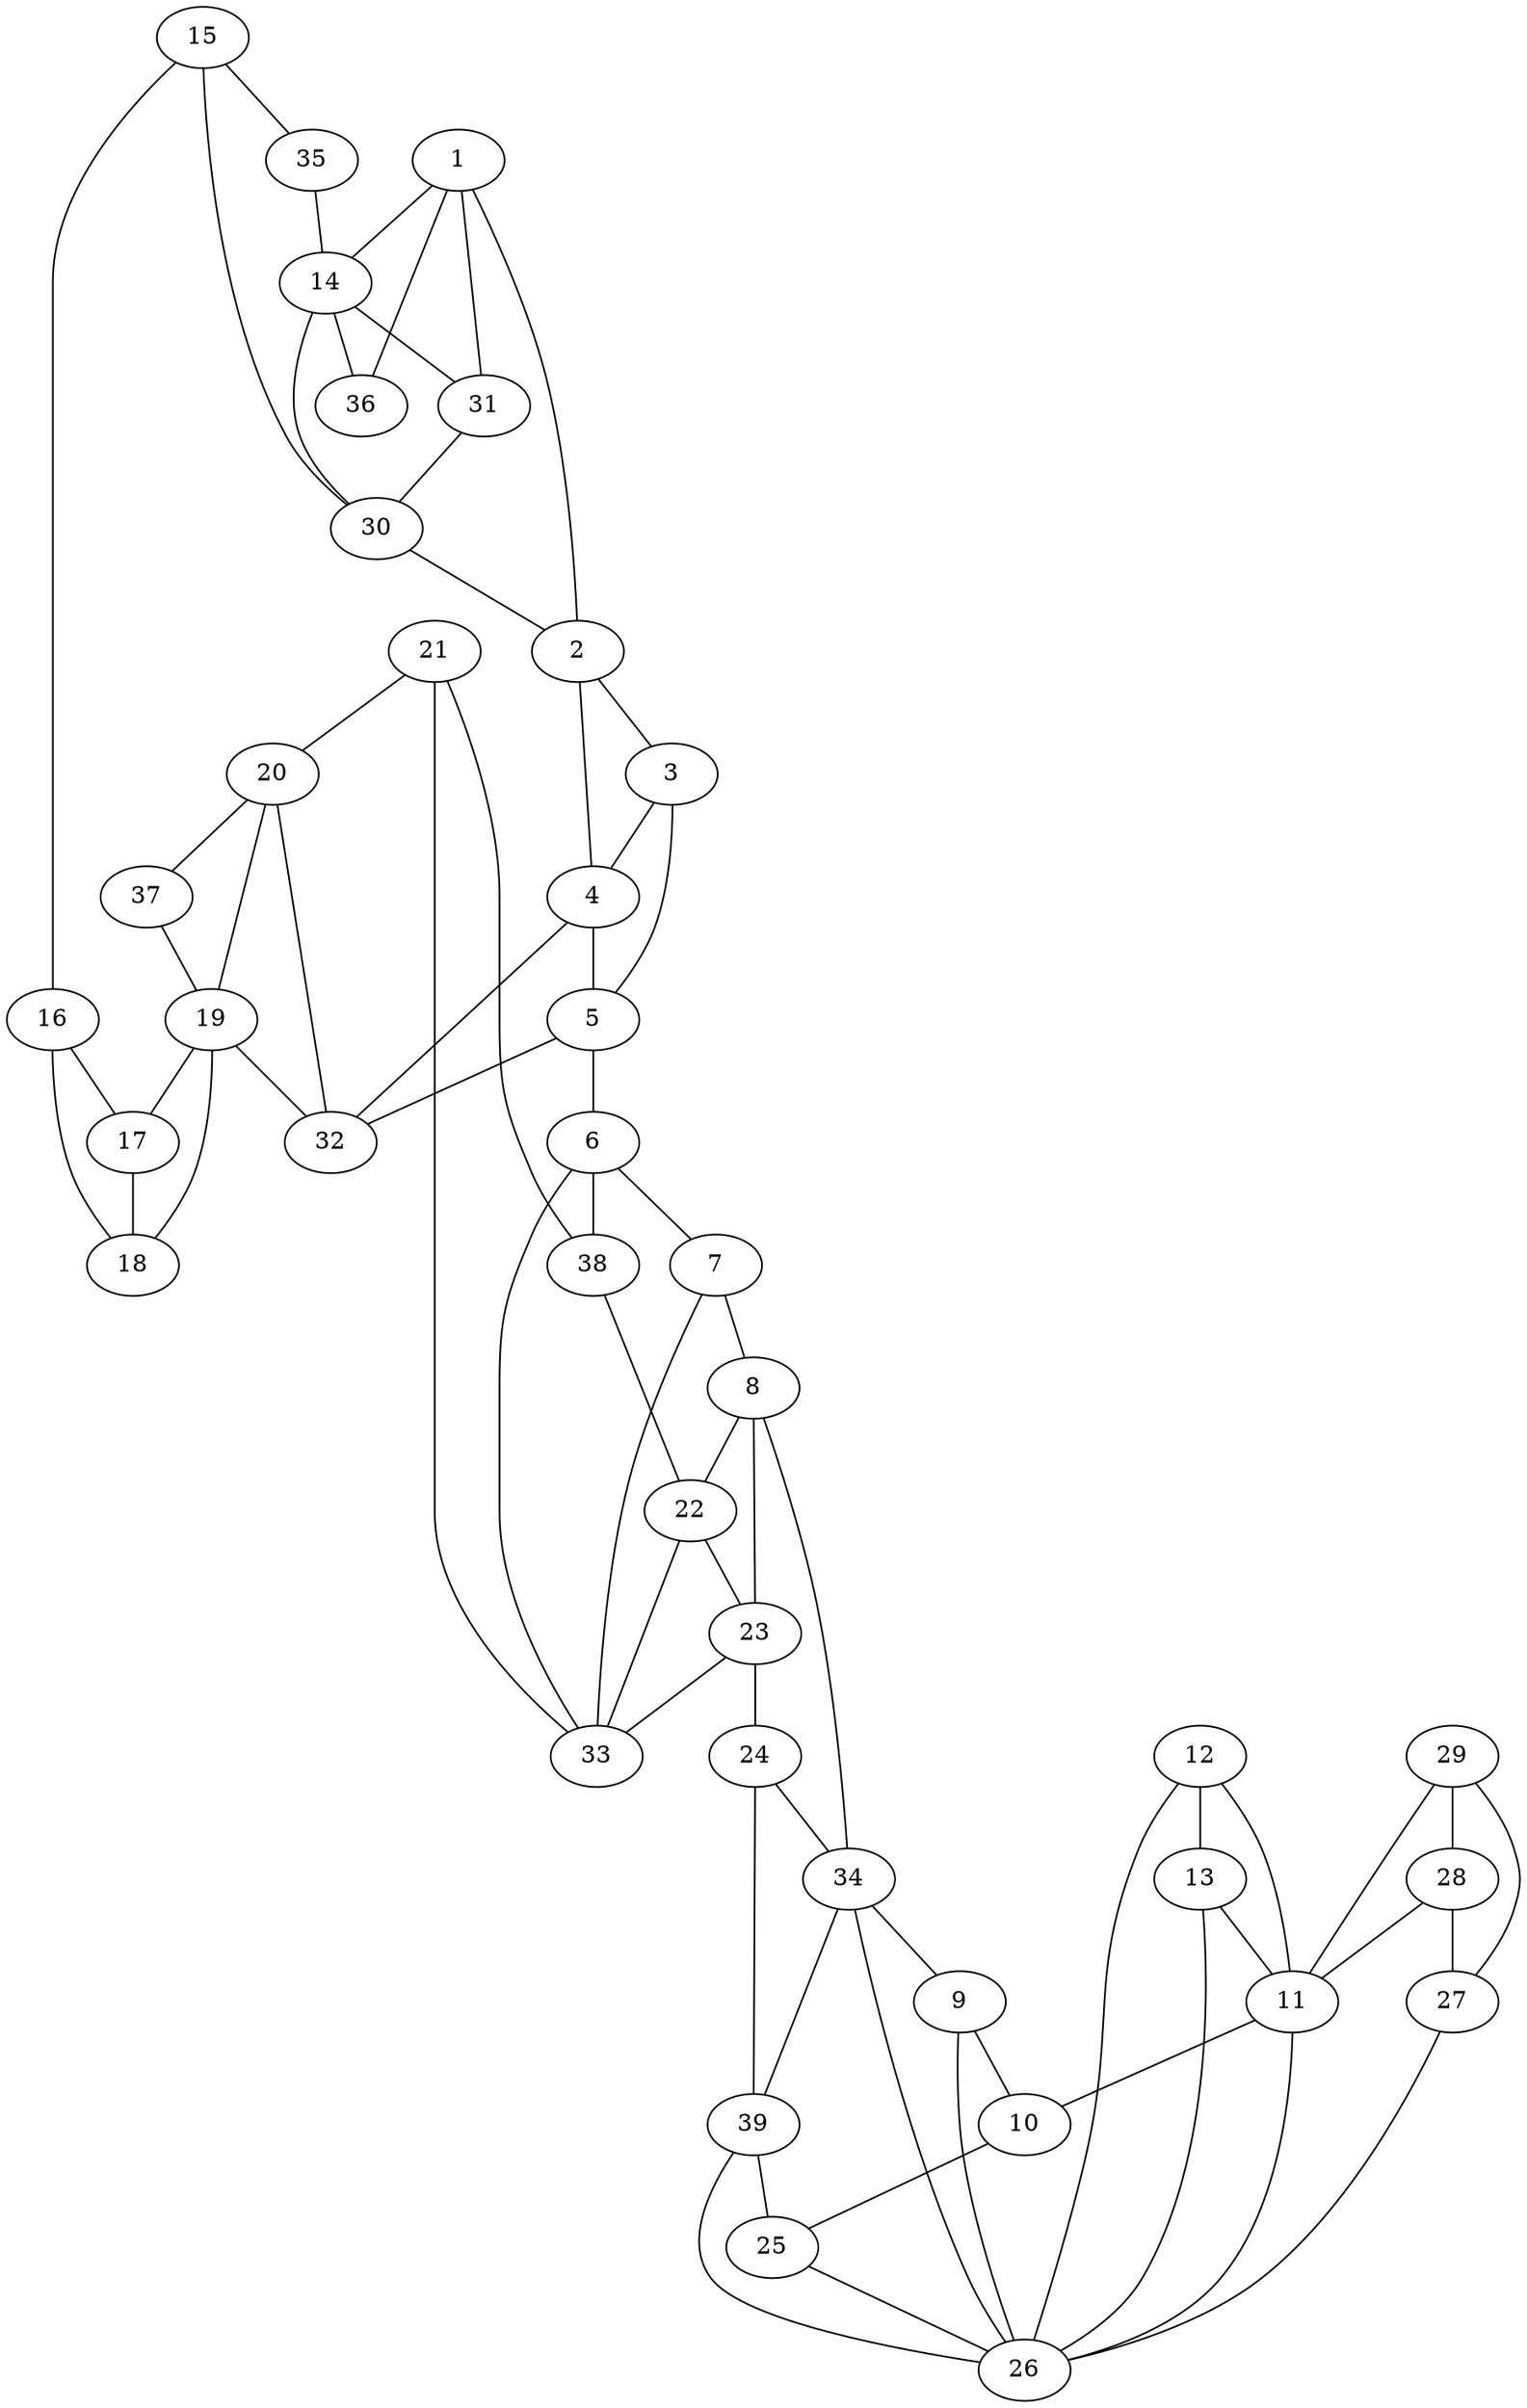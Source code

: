 graph pdb1qrd {
	1	 [aaLength=15,
		sequence=FNYAMKEAAVEALKK,
		type=0];
	14	 [aaLength=15,
		sequence=FNYAMKEAAVEALKK,
		type=0];
	1 -- 14	 [distance0="21.42024",
		frequency=1,
		type0=1];
	31	 [aaLength=6,
		sequence=RALIVL,
		type=1];
	1 -- 31	 [distance0="22.8279",
		frequency=1,
		type0=2];
	36	 [aaLength=7,
		sequence=RALIVLA,
		type=1];
	1 -- 36	 [distance0="22.8279",
		frequency=1,
		type0=3];
	2	 [aaLength=3,
		sequence=RND,
		type=0];
	2 -- 1	 [distance0="45.15086",
		frequency=1,
		type0=3];
	3	 [aaLength=11,
		sequence=YPVESSLAYKE,
		type=0];
	2 -- 3	 [distance0="19.11015",
		distance1="12.0",
		frequency=2,
		type0=1,
		type1=4];
	4	 [aaLength=12,
		sequence=PDIVAEQKKLEA,
		type=0];
	2 -- 4	 [distance0="34.09114",
		frequency=1,
		type0=2];
	3 -- 4	 [distance0="17.92321",
		distance1="4.0",
		frequency=2,
		type0=1,
		type1=4];
	5	 [aaLength=10,
		sequence=AILKGWFERV,
		type=0];
	3 -- 5	 [distance0="43.05316",
		frequency=1,
		type0=3];
	4 -- 5	 [distance0="30.37811",
		frequency=1,
		type0=2];
	32	 [aaLength=7,
		sequence=LVIFQFP,
		type=1];
	4 -- 32	 [distance0="33.88941",
		distance1="2.0",
		frequency=2,
		type0=3,
		type1=4];
	6	 [aaLength=3,
		sequence=YDK,
		type=0];
	5 -- 6	 [distance0="30.32545",
		distance1="12.0",
		frequency=2,
		type0=1,
		type1=4];
	5 -- 32	 [distance0="39.47373",
		frequency=1,
		type0=3];
	7	 [aaLength=3,
		sequence=SMY,
		type=0];
	6 -- 7	 [distance0="23.72455",
		frequency=1,
		type0=3];
	33	 [aaLength=7,
		sequence=KTLLSIT,
		type=1];
	6 -- 33	 [distance0="22.53097",
		distance1="6.0",
		frequency=2,
		type0=1,
		type1=4];
	38	 [aaLength=7,
		sequence=KTLLSIT,
		type=1];
	6 -- 38	 [distance0="22.53097",
		frequency=1,
		type0=2];
	8	 [aaLength=9,
		sequence=MNVILWPIQ,
		type=0];
	7 -- 8	 [distance0="12.14652",
		distance1="8.0",
		frequency=2,
		type0=1,
		type1=4];
	22	 [aaLength=3,
		sequence=SMY,
		type=0];
	8 -- 22	 [distance0="19.48152",
		frequency=1,
		type0=2];
	23	 [aaLength=9,
		sequence=MNVILWPIQ,
		type=0];
	8 -- 23	 [distance0="28.41654",
		frequency=1,
		type0=3];
	34	 [aaLength=3,
		sequence=QLV,
		type=1];
	8 -- 34	 [distance0="14.0",
		frequency=1,
		type0=4];
	9	 [aaLength=3,
		sequence=IGH,
		type=0];
	10	 [aaLength=16,
		sequence=PDARVQVLEGWKKRLE,
		type=0];
	9 -- 10	 [distance0="14.2077",
		distance1="2.0",
		frequency=2,
		type0=2,
		type1=4];
	26	 [aaLength=16,
		sequence=PDARVQVLEGWKKRLE,
		type=0];
	9 -- 26	 [distance0="20.63372",
		frequency=1,
		type0=3];
	25	 [aaLength=3,
		sequence=IGH,
		type=0];
	10 -- 25	 [distance0="14.09834",
		frequency=1,
		type0=2];
	11	 [aaLength=3,
		sequence=VWE,
		type=0];
	11 -- 10	 [distance0="18.36331",
		frequency=1,
		type0=3];
	11 -- 26	 [distance0="17.94326",
		frequency=1,
		type0=2];
	12	 [aaLength=3,
		sequence=SSL,
		type=0];
	12 -- 11	 [distance0="22.58267",
		frequency=1,
		type0=2];
	13	 [aaLength=9,
		sequence=KEVQEEQKK,
		type=0];
	12 -- 13	 [distance0="21.32321",
		distance1="12.0",
		frequency=2,
		type0=1,
		type1=4];
	12 -- 26	 [distance0="32.20803",
		frequency=1,
		type0=3];
	13 -- 11	 [distance0="42.68236",
		frequency=1,
		type0=2];
	13 -- 26	 [distance0="51.86652",
		frequency=1,
		type0=3];
	30	 [aaLength=6,
		sequence=EVVESD,
		type=1];
	14 -- 30	 [distance0="18.9726",
		frequency=1,
		type0=3];
	14 -- 31	 [distance0="14.31641",
		frequency=1,
		type0=1];
	14 -- 36	 [distance0="14.31641",
		frequency=1,
		type0=2];
	15	 [aaLength=4,
		sequence=LYAM,
		type=0];
	16	 [aaLength=3,
		sequence=RND,
		type=0];
	15 -- 16	 [distance0="18.80829",
		distance1="7.0",
		frequency=2,
		type0=3,
		type1=4];
	15 -- 30	 [distance0="16.19395",
		frequency=1,
		type0=1];
	35	 [aaLength=6,
		sequence=EVVESD,
		type=1];
	15 -- 35	 [distance0="16.19395",
		frequency=1,
		type0=2];
	17	 [aaLength=3,
		sequence=SEN,
		type=0];
	16 -- 17	 [distance0="12.47916",
		distance1="7.0",
		frequency=2,
		type0=1,
		type1=4];
	18	 [aaLength=10,
		sequence=YPVESSLAYK,
		type=0];
	16 -- 18	 [distance0="18.13084",
		frequency=1,
		type0=2];
	17 -- 18	 [distance0="6.727815",
		distance1="2.0",
		frequency=2,
		type0=1,
		type1=4];
	19	 [aaLength=12,
		sequence=PDIVAEQKKLEA,
		type=0];
	19 -- 17	 [distance0="21.55335",
		frequency=1,
		type0=2];
	19 -- 18	 [distance0="16.66507",
		frequency=1,
		type0=1];
	19 -- 32	 [distance0="22.13874",
		frequency=1,
		type0=3];
	20	 [aaLength=10,
		sequence=AILKGWFERV,
		type=0];
	20 -- 19	 [distance0="29.1966",
		frequency=1,
		type0=3];
	20 -- 32	 [distance0="17.05357",
		frequency=1,
		type0=1];
	37	 [aaLength=7,
		sequence=LVIFQFP,
		type=1];
	20 -- 37	 [distance0="17.05357",
		frequency=1,
		type0=2];
	21	 [aaLength=3,
		sequence=YDK,
		type=0];
	21 -- 20	 [distance0="31.70766",
		frequency=1,
		type0=3];
	21 -- 33	 [distance0="22.55786",
		frequency=1,
		type0=1];
	21 -- 38	 [distance0="22.55786",
		distance1="6.0",
		frequency=2,
		type0=2,
		type1=4];
	22 -- 23	 [distance0="18.66562",
		distance1="8.0",
		frequency=2,
		type0=1,
		type1=4];
	24	 [aaLength=4,
		sequence=LRFC,
		type=0];
	23 -- 24	 [distance0="16.92937",
		distance1="3.0",
		frequency=2,
		type0=1,
		type1=4];
	23 -- 33	 [distance0="24.37041",
		frequency=1,
		type0=3];
	24 -- 34	 [distance0="17.5434",
		frequency=1,
		type0=2];
	39	 [aaLength=3,
		sequence=QLV,
		type=1];
	24 -- 39	 [distance0="17.5434",
		distance1="7.0",
		frequency=2,
		type0=3,
		type1=4];
	25 -- 26	 [distance0="10.9293",
		distance1="2.0",
		frequency=2,
		type0=1,
		type1=4];
	27	 [aaLength=3,
		sequence=VWE,
		type=0];
	27 -- 26	 [distance0="25.56037",
		frequency=1,
		type0=3];
	28	 [aaLength=3,
		sequence=SSL,
		type=0];
	28 -- 11	 [distance0="32.8626",
		frequency=1,
		type0=3];
	28 -- 27	 [distance0="19.73983",
		frequency=1,
		type0=1];
	29	 [aaLength=9,
		sequence=KEVQEEQKK,
		type=0];
	29 -- 11	 [distance0="43.23757",
		frequency=1,
		type0=3];
	29 -- 27	 [distance0="36.59717",
		frequency=1,
		type0=2];
	29 -- 28	 [distance0="20.68839",
		frequency=1,
		type0=1];
	30 -- 2	 [distance0="11.0",
		frequency=1,
		type0=4];
	31 -- 30	 [distance0="25.0",
		frequency=1,
		type0=4];
	33 -- 7	 [distance0="5.0",
		frequency=1,
		type0=4];
	33 -- 22	 [distance0="22.3642",
		frequency=1,
		type0=2];
	34 -- 9	 [distance0="2.0",
		frequency=1,
		type0=4];
	34 -- 26	 [distance0="13.09593",
		frequency=1,
		type0=2];
	34 -- 39	 [distance0="0.0",
		frequency=1,
		type0=1];
	35 -- 14	 [distance0="18.9726",
		frequency=1,
		type0=3];
	37 -- 19	 [distance0="22.13874",
		frequency=1,
		type0=3];
	38 -- 22	 [distance0="22.3642",
		distance1="5.0",
		frequency=2,
		type0=2,
		type1=4];
	39 -- 25	 [distance0="2.0",
		frequency=1,
		type0=4];
	39 -- 26	 [distance0="13.09593",
		frequency=1,
		type0=2];
}
